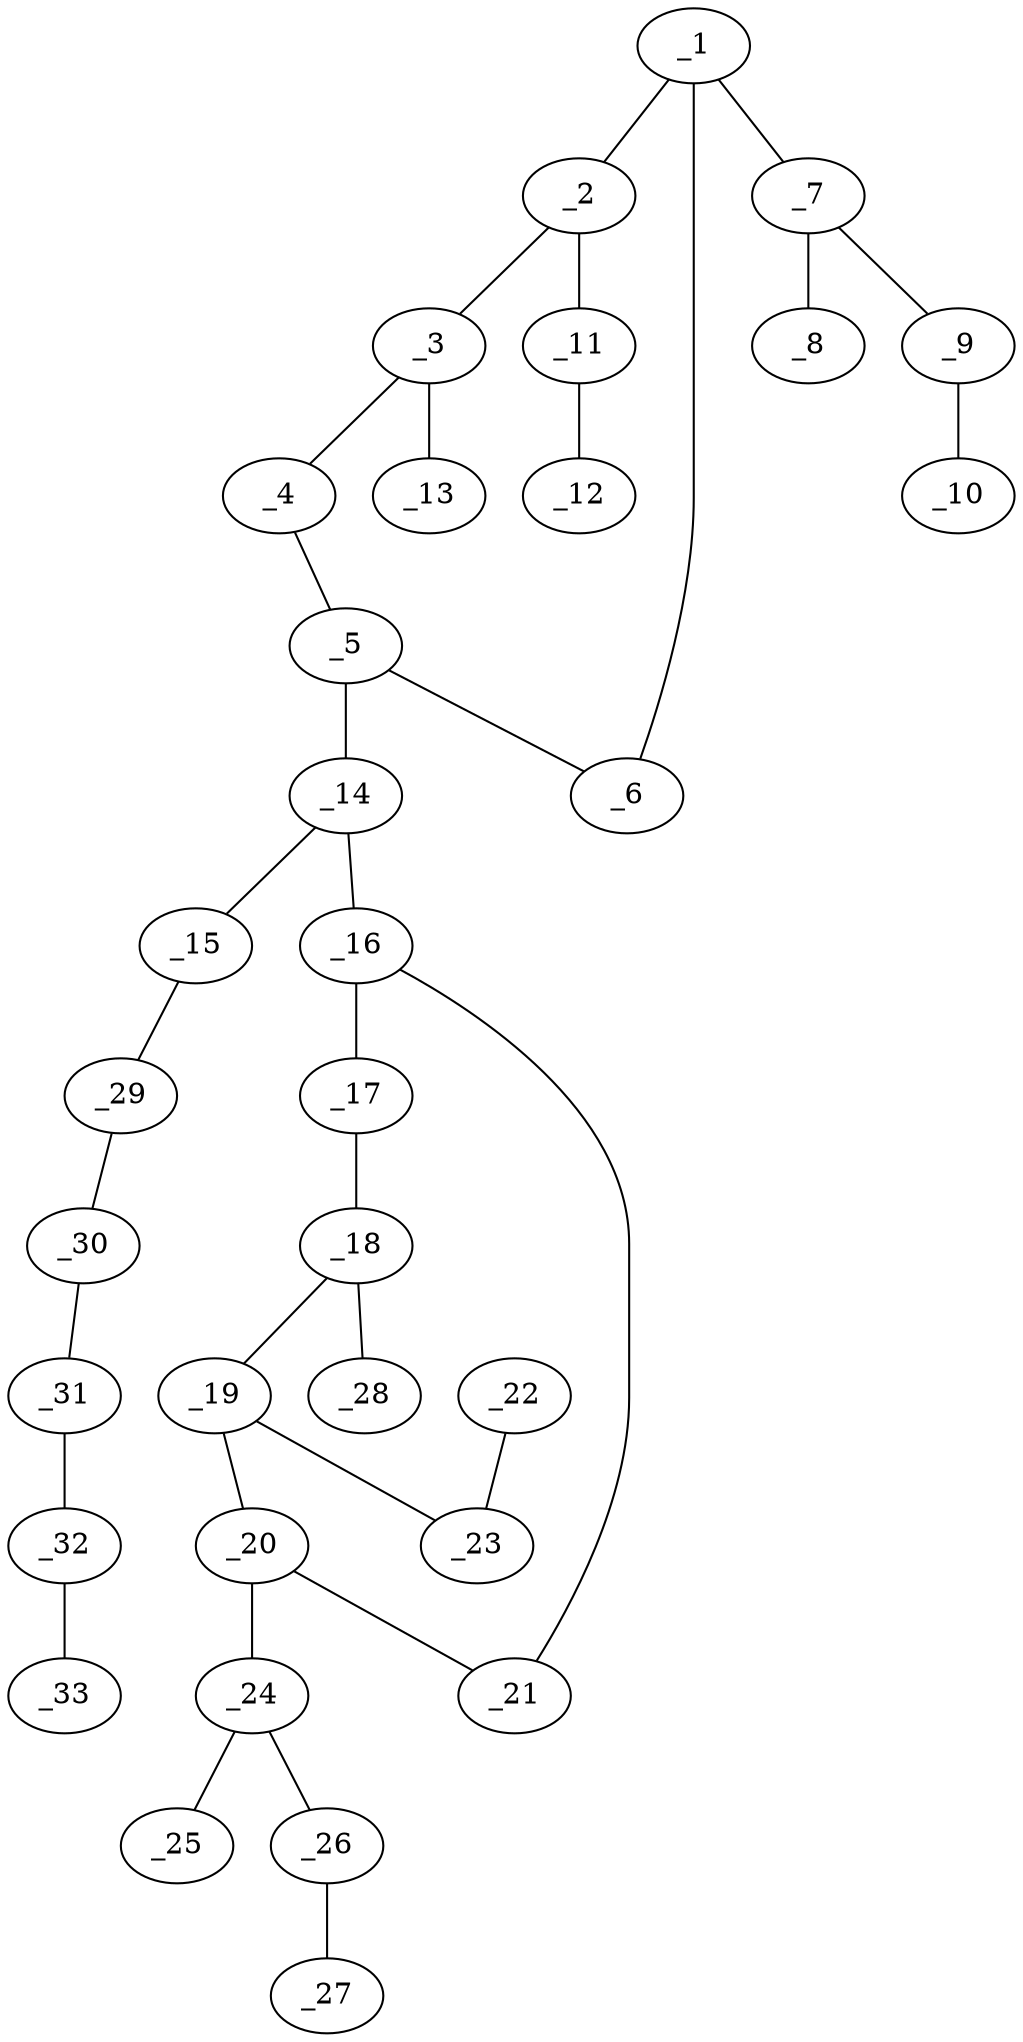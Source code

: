 graph molid640065 {
	_1	 [charge=0,
		chem=1,
		symbol="C  ",
		x="4.5981",
		y="-2.5"];
	_2	 [charge=0,
		chem=1,
		symbol="C  ",
		x="5.4641",
		y="-3"];
	_1 -- _2	 [valence=1];
	_6	 [charge=0,
		chem=1,
		symbol="C  ",
		x="4.5981",
		y="-1.5"];
	_1 -- _6	 [valence=2];
	_7	 [charge=0,
		chem=1,
		symbol="C  ",
		x="3.7321",
		y="-3"];
	_1 -- _7	 [valence=1];
	_3	 [charge=0,
		chem=1,
		symbol="C  ",
		x="6.3301",
		y="-2.5"];
	_2 -- _3	 [valence=2];
	_11	 [charge=0,
		chem=2,
		symbol="O  ",
		x="5.4641",
		y="-4"];
	_2 -- _11	 [valence=1];
	_4	 [charge=0,
		chem=1,
		symbol="C  ",
		x="6.3301",
		y="-1.5"];
	_3 -- _4	 [valence=1];
	_13	 [charge=0,
		chem=10,
		symbol="Br ",
		x="7.1962",
		y="-3"];
	_3 -- _13	 [valence=1];
	_5	 [charge=0,
		chem=1,
		symbol="C  ",
		x="5.4641",
		y="-1"];
	_4 -- _5	 [valence=2];
	_5 -- _6	 [valence=1];
	_14	 [charge=0,
		chem=1,
		symbol="C  ",
		x="5.4641",
		y=0];
	_5 -- _14	 [valence=1];
	_8	 [charge=0,
		chem=2,
		symbol="O  ",
		x="3.732",
		y="-4"];
	_7 -- _8	 [valence=2];
	_9	 [charge=0,
		chem=2,
		symbol="O  ",
		x="2.866",
		y="-2.5"];
	_7 -- _9	 [valence=1];
	_10	 [charge=0,
		chem=1,
		symbol="C  ",
		x=2,
		y="-3"];
	_9 -- _10	 [valence=1];
	_12	 [charge=0,
		chem=1,
		symbol="C  ",
		x="6.3301",
		y="-4.5"];
	_11 -- _12	 [valence=1];
	_15	 [charge=0,
		chem=1,
		symbol="C  ",
		x="4.5981",
		y="0.5"];
	_14 -- _15	 [valence=2];
	_16	 [charge=0,
		chem=1,
		symbol="C  ",
		x="6.3301",
		y="0.5"];
	_14 -- _16	 [valence=1];
	_29	 [charge=0,
		chem=1,
		symbol="C  ",
		x="4.5981",
		y="1.5"];
	_15 -- _29	 [valence=1];
	_17	 [charge=0,
		chem=1,
		symbol="C  ",
		x="6.3301",
		y="1.5"];
	_16 -- _17	 [valence=1];
	_21	 [charge=0,
		chem=1,
		symbol="C  ",
		x="7.1962",
		y=0];
	_16 -- _21	 [valence=2];
	_18	 [charge=0,
		chem=1,
		symbol="C  ",
		x="7.1962",
		y=2];
	_17 -- _18	 [valence=2];
	_19	 [charge=0,
		chem=1,
		symbol="C  ",
		x="8.0622",
		y="1.5"];
	_18 -- _19	 [valence=1];
	_28	 [charge=0,
		chem=10,
		symbol="Br ",
		x="7.1962",
		y=3];
	_18 -- _28	 [valence=1];
	_20	 [charge=0,
		chem=1,
		symbol="C  ",
		x="8.0622",
		y="0.5"];
	_19 -- _20	 [valence=2];
	_23	 [charge=0,
		chem=2,
		symbol="O  ",
		x="8.9282",
		y=2];
	_19 -- _23	 [valence=1];
	_20 -- _21	 [valence=1];
	_24	 [charge=0,
		chem=1,
		symbol="C  ",
		x="8.9282",
		y=0];
	_20 -- _24	 [valence=1];
	_22	 [charge=0,
		chem=1,
		symbol="C  ",
		x="8.9282",
		y=3];
	_22 -- _23	 [valence=1];
	_25	 [charge=0,
		chem=2,
		symbol="O  ",
		x="8.9282",
		y="-1"];
	_24 -- _25	 [valence=2];
	_26	 [charge=0,
		chem=2,
		symbol="O  ",
		x="9.7942",
		y="0.5"];
	_24 -- _26	 [valence=1];
	_27	 [charge=0,
		chem=1,
		symbol="C  ",
		x="10.6603",
		y=0];
	_26 -- _27	 [valence=1];
	_30	 [charge=0,
		chem=1,
		symbol="C  ",
		x="3.7321",
		y=2];
	_29 -- _30	 [valence=1];
	_31	 [charge=0,
		chem=1,
		symbol="C  ",
		x="3.7321",
		y=3];
	_30 -- _31	 [valence=1];
	_32	 [charge=0,
		chem=1,
		symbol="C  ",
		x="2.866",
		y="3.5"];
	_31 -- _32	 [valence=1];
	_33	 [charge=0,
		chem=1,
		symbol="C  ",
		x="2.8661",
		y="4.5"];
	_32 -- _33	 [valence=1];
}
